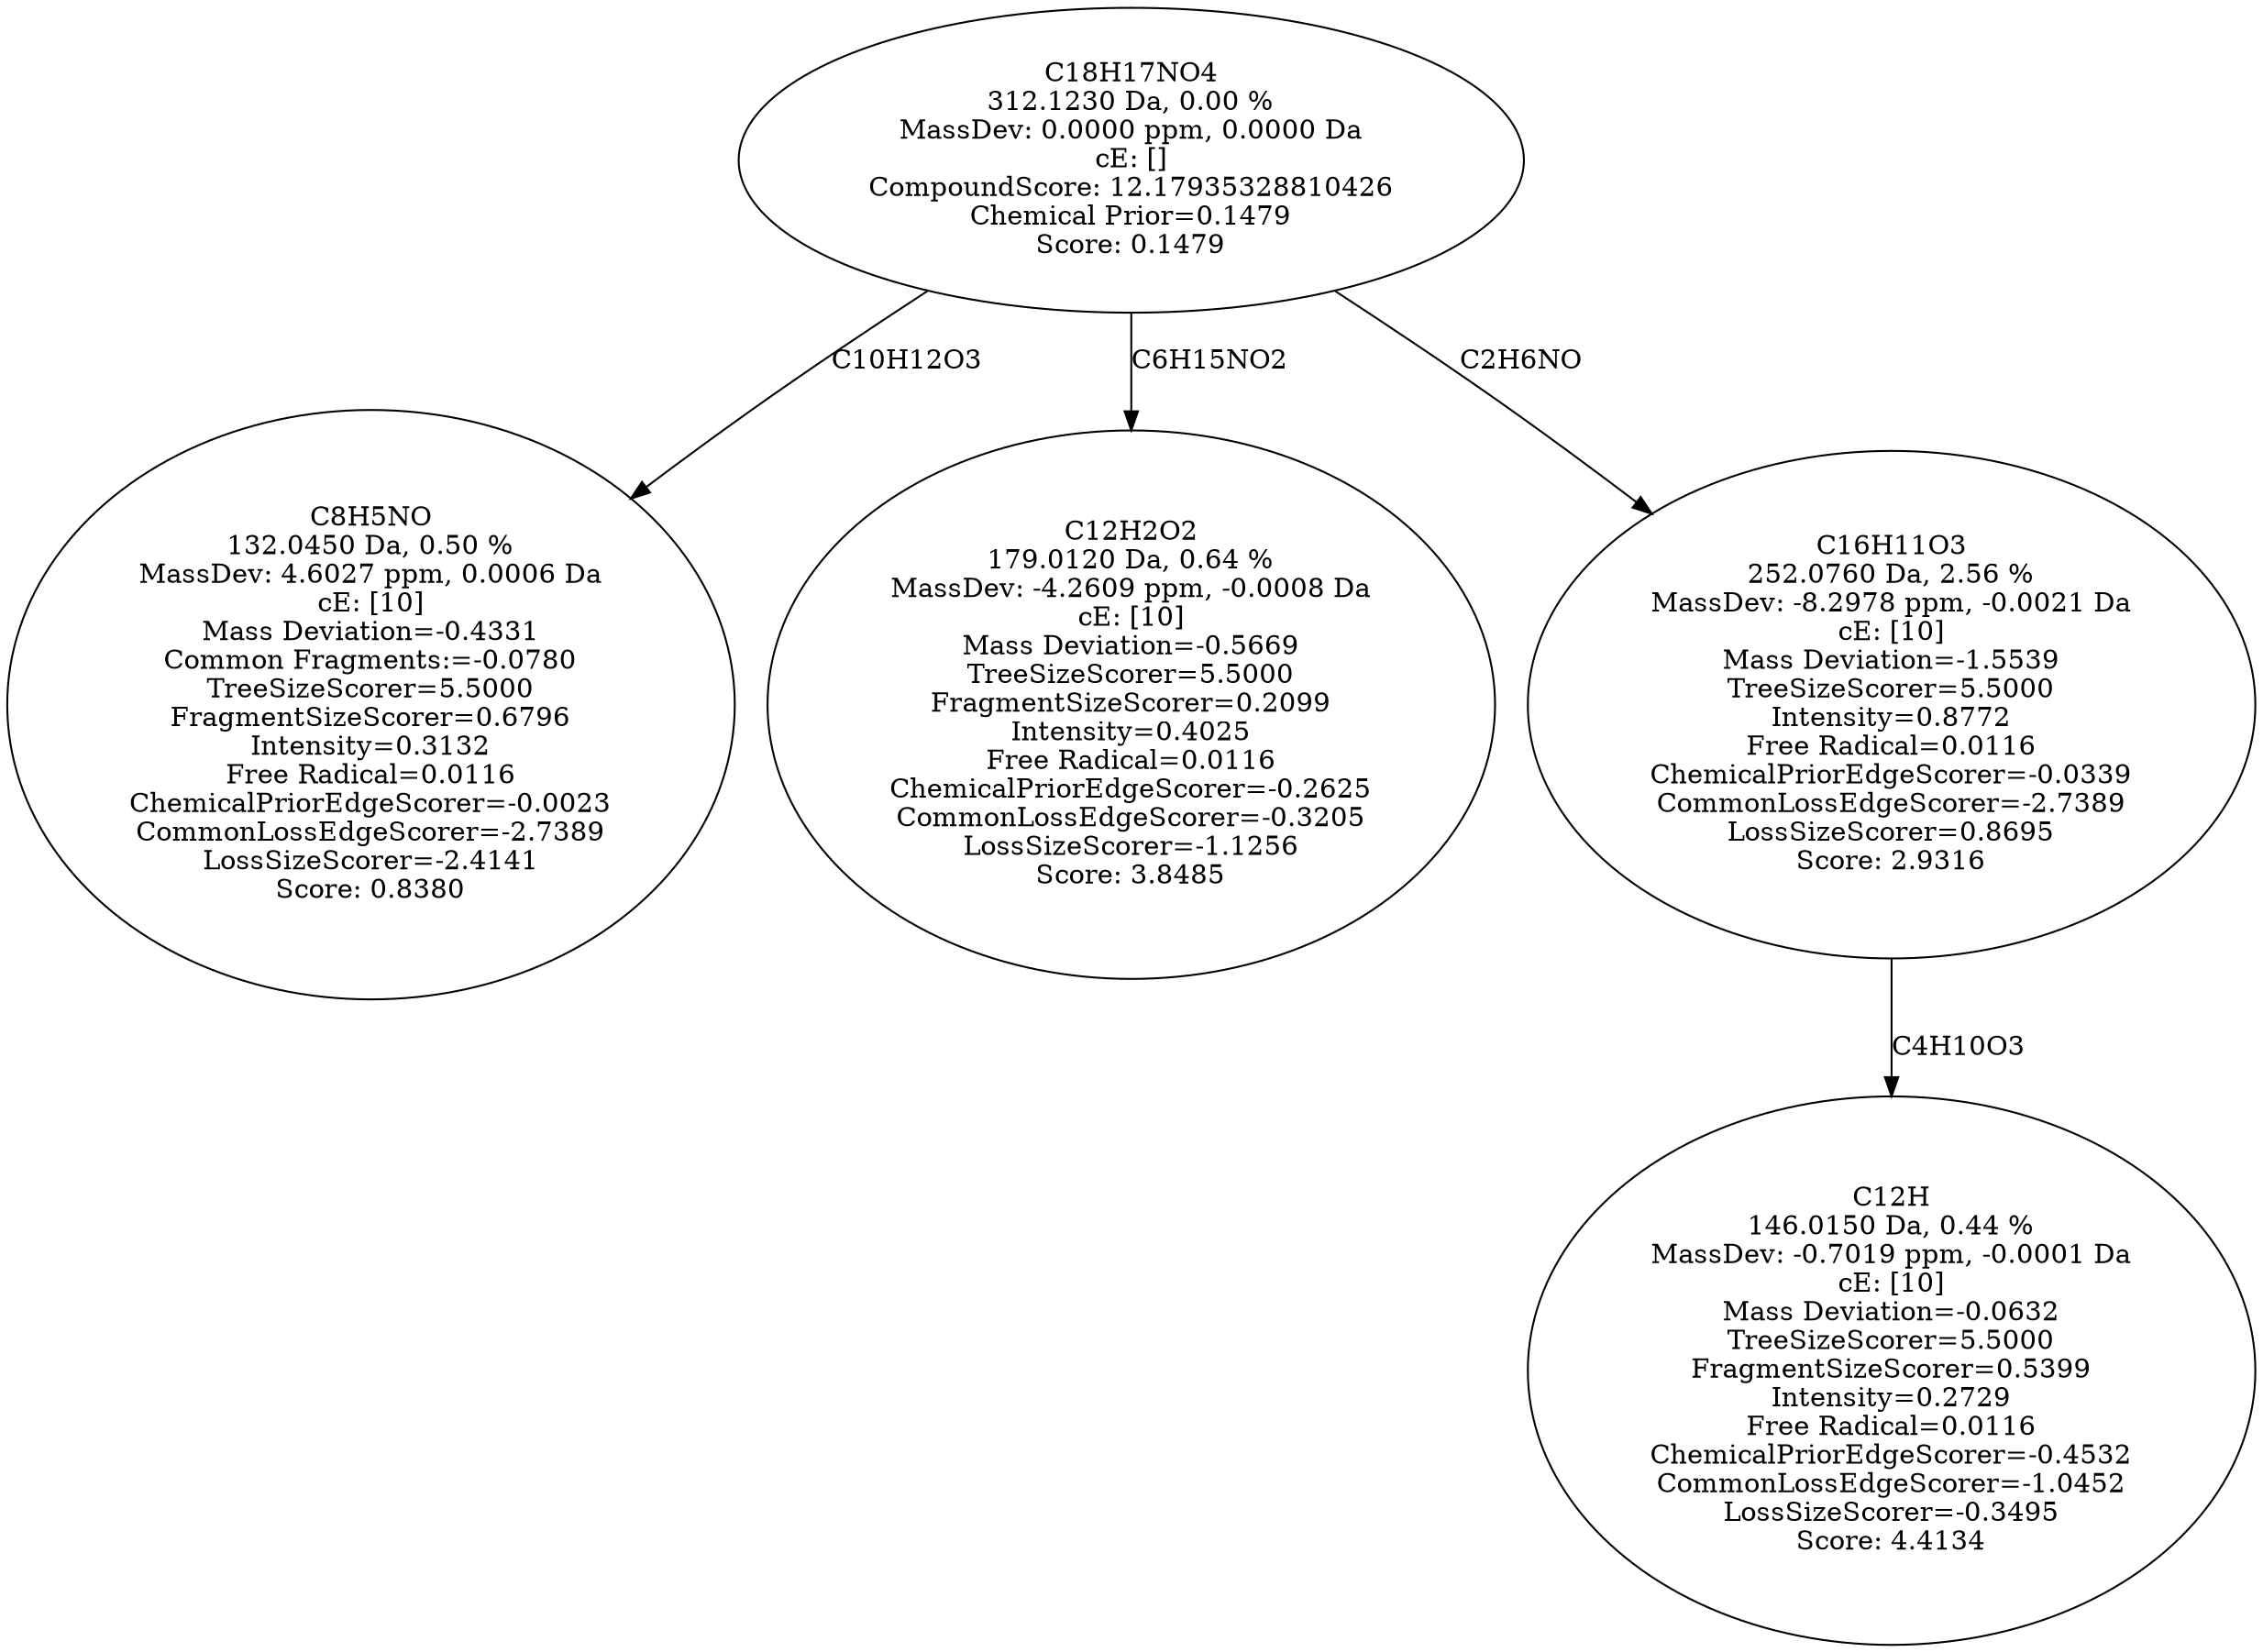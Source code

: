 strict digraph {
v1 [label="C8H5NO\n132.0450 Da, 0.50 %\nMassDev: 4.6027 ppm, 0.0006 Da\ncE: [10]\nMass Deviation=-0.4331\nCommon Fragments:=-0.0780\nTreeSizeScorer=5.5000\nFragmentSizeScorer=0.6796\nIntensity=0.3132\nFree Radical=0.0116\nChemicalPriorEdgeScorer=-0.0023\nCommonLossEdgeScorer=-2.7389\nLossSizeScorer=-2.4141\nScore: 0.8380"];
v2 [label="C12H2O2\n179.0120 Da, 0.64 %\nMassDev: -4.2609 ppm, -0.0008 Da\ncE: [10]\nMass Deviation=-0.5669\nTreeSizeScorer=5.5000\nFragmentSizeScorer=0.2099\nIntensity=0.4025\nFree Radical=0.0116\nChemicalPriorEdgeScorer=-0.2625\nCommonLossEdgeScorer=-0.3205\nLossSizeScorer=-1.1256\nScore: 3.8485"];
v3 [label="C12H\n146.0150 Da, 0.44 %\nMassDev: -0.7019 ppm, -0.0001 Da\ncE: [10]\nMass Deviation=-0.0632\nTreeSizeScorer=5.5000\nFragmentSizeScorer=0.5399\nIntensity=0.2729\nFree Radical=0.0116\nChemicalPriorEdgeScorer=-0.4532\nCommonLossEdgeScorer=-1.0452\nLossSizeScorer=-0.3495\nScore: 4.4134"];
v4 [label="C16H11O3\n252.0760 Da, 2.56 %\nMassDev: -8.2978 ppm, -0.0021 Da\ncE: [10]\nMass Deviation=-1.5539\nTreeSizeScorer=5.5000\nIntensity=0.8772\nFree Radical=0.0116\nChemicalPriorEdgeScorer=-0.0339\nCommonLossEdgeScorer=-2.7389\nLossSizeScorer=0.8695\nScore: 2.9316"];
v5 [label="C18H17NO4\n312.1230 Da, 0.00 %\nMassDev: 0.0000 ppm, 0.0000 Da\ncE: []\nCompoundScore: 12.17935328810426\nChemical Prior=0.1479\nScore: 0.1479"];
v5 -> v1 [label="C10H12O3"];
v5 -> v2 [label="C6H15NO2"];
v4 -> v3 [label="C4H10O3"];
v5 -> v4 [label="C2H6NO"];
}